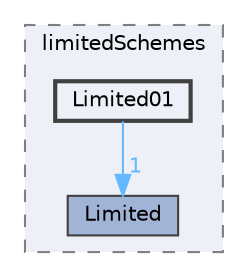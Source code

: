 digraph "src/finiteVolume/interpolation/surfaceInterpolation/limitedSchemes/Limited01"
{
 // LATEX_PDF_SIZE
  bgcolor="transparent";
  edge [fontname=Helvetica,fontsize=10,labelfontname=Helvetica,labelfontsize=10];
  node [fontname=Helvetica,fontsize=10,shape=box,height=0.2,width=0.4];
  compound=true
  subgraph clusterdir_3b094e1ce2b3f641da0071aec2c4e694 {
    graph [ bgcolor="#edf0f7", pencolor="grey50", label="limitedSchemes", fontname=Helvetica,fontsize=10 style="filled,dashed", URL="dir_3b094e1ce2b3f641da0071aec2c4e694.html",tooltip=""]
  dir_0b07bc20f8b30bdca085af541cf06612 [label="Limited", fillcolor="#a2b4d6", color="grey25", style="filled", URL="dir_0b07bc20f8b30bdca085af541cf06612.html",tooltip=""];
  dir_abf702b5ae803b4aa70706d427b0cd55 [label="Limited01", fillcolor="#edf0f7", color="grey25", style="filled,bold", URL="dir_abf702b5ae803b4aa70706d427b0cd55.html",tooltip=""];
  }
  dir_abf702b5ae803b4aa70706d427b0cd55->dir_0b07bc20f8b30bdca085af541cf06612 [headlabel="1", labeldistance=1.5 headhref="dir_002156_002155.html" href="dir_002156_002155.html" color="steelblue1" fontcolor="steelblue1"];
}
